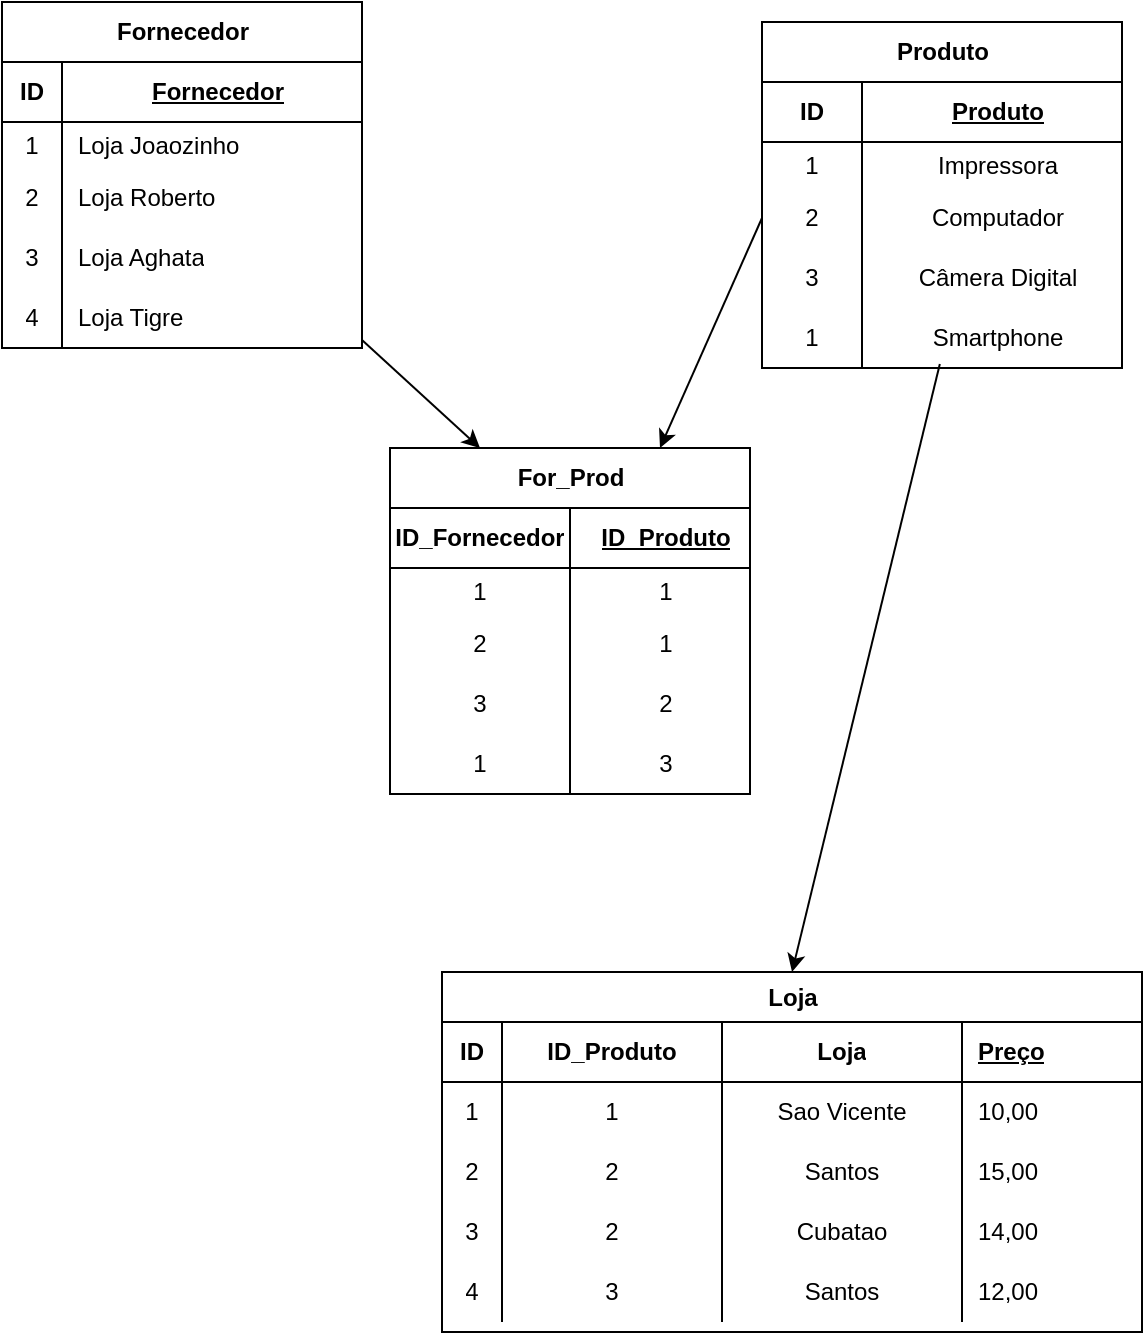 <mxfile version="24.3.1" type="github">
  <diagram name="Página-1" id="D6cGILMH5LcjSOIO3LDr">
    <mxGraphModel dx="1257" dy="657" grid="1" gridSize="10" guides="1" tooltips="1" connect="1" arrows="1" fold="1" page="1" pageScale="1" pageWidth="827" pageHeight="1169" math="0" shadow="0">
      <root>
        <mxCell id="0" />
        <mxCell id="1" parent="0" />
        <mxCell id="2qWnrkLFjEQ4z2sxAJ9m-39" value="Fornecedor" style="shape=table;startSize=30;container=1;collapsible=1;childLayout=tableLayout;fixedRows=1;rowLines=0;fontStyle=1;align=center;resizeLast=1;html=1;" vertex="1" parent="1">
          <mxGeometry x="130" y="10" width="180" height="173" as="geometry" />
        </mxCell>
        <mxCell id="2qWnrkLFjEQ4z2sxAJ9m-40" value="" style="shape=tableRow;horizontal=0;startSize=0;swimlaneHead=0;swimlaneBody=0;fillColor=none;collapsible=0;dropTarget=0;points=[[0,0.5],[1,0.5]];portConstraint=eastwest;top=0;left=0;right=0;bottom=1;" vertex="1" parent="2qWnrkLFjEQ4z2sxAJ9m-39">
          <mxGeometry y="30" width="180" height="30" as="geometry" />
        </mxCell>
        <mxCell id="2qWnrkLFjEQ4z2sxAJ9m-41" value="ID" style="shape=partialRectangle;connectable=0;fillColor=none;top=0;left=0;bottom=0;right=0;fontStyle=1;overflow=hidden;whiteSpace=wrap;html=1;" vertex="1" parent="2qWnrkLFjEQ4z2sxAJ9m-40">
          <mxGeometry width="30" height="30" as="geometry">
            <mxRectangle width="30" height="30" as="alternateBounds" />
          </mxGeometry>
        </mxCell>
        <mxCell id="2qWnrkLFjEQ4z2sxAJ9m-42" value="Fornecedor" style="shape=partialRectangle;connectable=0;fillColor=none;top=0;left=0;bottom=0;right=0;align=center;spacingLeft=6;fontStyle=5;overflow=hidden;whiteSpace=wrap;html=1;" vertex="1" parent="2qWnrkLFjEQ4z2sxAJ9m-40">
          <mxGeometry x="30" width="150" height="30" as="geometry">
            <mxRectangle width="150" height="30" as="alternateBounds" />
          </mxGeometry>
        </mxCell>
        <mxCell id="2qWnrkLFjEQ4z2sxAJ9m-43" value="" style="shape=tableRow;horizontal=0;startSize=0;swimlaneHead=0;swimlaneBody=0;fillColor=none;collapsible=0;dropTarget=0;points=[[0,0.5],[1,0.5]];portConstraint=eastwest;top=0;left=0;right=0;bottom=0;" vertex="1" parent="2qWnrkLFjEQ4z2sxAJ9m-39">
          <mxGeometry y="60" width="180" height="23" as="geometry" />
        </mxCell>
        <mxCell id="2qWnrkLFjEQ4z2sxAJ9m-44" value="1" style="shape=partialRectangle;connectable=0;fillColor=none;top=0;left=0;bottom=0;right=0;editable=1;overflow=hidden;whiteSpace=wrap;html=1;" vertex="1" parent="2qWnrkLFjEQ4z2sxAJ9m-43">
          <mxGeometry width="30" height="23" as="geometry">
            <mxRectangle width="30" height="23" as="alternateBounds" />
          </mxGeometry>
        </mxCell>
        <mxCell id="2qWnrkLFjEQ4z2sxAJ9m-45" value="Loja Joaozinho" style="shape=partialRectangle;connectable=0;fillColor=none;top=0;left=0;bottom=0;right=0;align=left;spacingLeft=6;overflow=hidden;whiteSpace=wrap;html=1;" vertex="1" parent="2qWnrkLFjEQ4z2sxAJ9m-43">
          <mxGeometry x="30" width="150" height="23" as="geometry">
            <mxRectangle width="150" height="23" as="alternateBounds" />
          </mxGeometry>
        </mxCell>
        <mxCell id="2qWnrkLFjEQ4z2sxAJ9m-46" value="" style="shape=tableRow;horizontal=0;startSize=0;swimlaneHead=0;swimlaneBody=0;fillColor=none;collapsible=0;dropTarget=0;points=[[0,0.5],[1,0.5]];portConstraint=eastwest;top=0;left=0;right=0;bottom=0;" vertex="1" parent="2qWnrkLFjEQ4z2sxAJ9m-39">
          <mxGeometry y="83" width="180" height="30" as="geometry" />
        </mxCell>
        <mxCell id="2qWnrkLFjEQ4z2sxAJ9m-47" value="2" style="shape=partialRectangle;connectable=0;fillColor=none;top=0;left=0;bottom=0;right=0;editable=1;overflow=hidden;whiteSpace=wrap;html=1;" vertex="1" parent="2qWnrkLFjEQ4z2sxAJ9m-46">
          <mxGeometry width="30" height="30" as="geometry">
            <mxRectangle width="30" height="30" as="alternateBounds" />
          </mxGeometry>
        </mxCell>
        <mxCell id="2qWnrkLFjEQ4z2sxAJ9m-48" value="Loja Roberto" style="shape=partialRectangle;connectable=0;fillColor=none;top=0;left=0;bottom=0;right=0;align=left;spacingLeft=6;overflow=hidden;whiteSpace=wrap;html=1;" vertex="1" parent="2qWnrkLFjEQ4z2sxAJ9m-46">
          <mxGeometry x="30" width="150" height="30" as="geometry">
            <mxRectangle width="150" height="30" as="alternateBounds" />
          </mxGeometry>
        </mxCell>
        <mxCell id="2qWnrkLFjEQ4z2sxAJ9m-49" value="" style="shape=tableRow;horizontal=0;startSize=0;swimlaneHead=0;swimlaneBody=0;fillColor=none;collapsible=0;dropTarget=0;points=[[0,0.5],[1,0.5]];portConstraint=eastwest;top=0;left=0;right=0;bottom=0;" vertex="1" parent="2qWnrkLFjEQ4z2sxAJ9m-39">
          <mxGeometry y="113" width="180" height="30" as="geometry" />
        </mxCell>
        <mxCell id="2qWnrkLFjEQ4z2sxAJ9m-50" value="3" style="shape=partialRectangle;connectable=0;fillColor=none;top=0;left=0;bottom=0;right=0;editable=1;overflow=hidden;whiteSpace=wrap;html=1;" vertex="1" parent="2qWnrkLFjEQ4z2sxAJ9m-49">
          <mxGeometry width="30" height="30" as="geometry">
            <mxRectangle width="30" height="30" as="alternateBounds" />
          </mxGeometry>
        </mxCell>
        <mxCell id="2qWnrkLFjEQ4z2sxAJ9m-51" value="Loja Aghata" style="shape=partialRectangle;connectable=0;fillColor=none;top=0;left=0;bottom=0;right=0;align=left;spacingLeft=6;overflow=hidden;whiteSpace=wrap;html=1;" vertex="1" parent="2qWnrkLFjEQ4z2sxAJ9m-49">
          <mxGeometry x="30" width="150" height="30" as="geometry">
            <mxRectangle width="150" height="30" as="alternateBounds" />
          </mxGeometry>
        </mxCell>
        <mxCell id="2qWnrkLFjEQ4z2sxAJ9m-66" value="" style="shape=tableRow;horizontal=0;startSize=0;swimlaneHead=0;swimlaneBody=0;fillColor=none;collapsible=0;dropTarget=0;points=[[0,0.5],[1,0.5]];portConstraint=eastwest;top=0;left=0;right=0;bottom=0;" vertex="1" parent="2qWnrkLFjEQ4z2sxAJ9m-39">
          <mxGeometry y="143" width="180" height="30" as="geometry" />
        </mxCell>
        <mxCell id="2qWnrkLFjEQ4z2sxAJ9m-67" value="4" style="shape=partialRectangle;connectable=0;fillColor=none;top=0;left=0;bottom=0;right=0;editable=1;overflow=hidden;whiteSpace=wrap;html=1;" vertex="1" parent="2qWnrkLFjEQ4z2sxAJ9m-66">
          <mxGeometry width="30" height="30" as="geometry">
            <mxRectangle width="30" height="30" as="alternateBounds" />
          </mxGeometry>
        </mxCell>
        <mxCell id="2qWnrkLFjEQ4z2sxAJ9m-68" value="Loja Tigre" style="shape=partialRectangle;connectable=0;fillColor=none;top=0;left=0;bottom=0;right=0;align=left;spacingLeft=6;overflow=hidden;whiteSpace=wrap;html=1;" vertex="1" parent="2qWnrkLFjEQ4z2sxAJ9m-66">
          <mxGeometry x="30" width="150" height="30" as="geometry">
            <mxRectangle width="150" height="30" as="alternateBounds" />
          </mxGeometry>
        </mxCell>
        <mxCell id="2qWnrkLFjEQ4z2sxAJ9m-73" value="For_Prod" style="shape=table;startSize=30;container=1;collapsible=1;childLayout=tableLayout;fixedRows=1;rowLines=0;fontStyle=1;align=center;resizeLast=1;html=1;" vertex="1" parent="1">
          <mxGeometry x="324" y="233" width="180" height="173" as="geometry" />
        </mxCell>
        <mxCell id="2qWnrkLFjEQ4z2sxAJ9m-74" value="" style="shape=tableRow;horizontal=0;startSize=0;swimlaneHead=0;swimlaneBody=0;fillColor=none;collapsible=0;dropTarget=0;points=[[0,0.5],[1,0.5]];portConstraint=eastwest;top=0;left=0;right=0;bottom=1;" vertex="1" parent="2qWnrkLFjEQ4z2sxAJ9m-73">
          <mxGeometry y="30" width="180" height="30" as="geometry" />
        </mxCell>
        <mxCell id="2qWnrkLFjEQ4z2sxAJ9m-75" value="ID_Fornecedor" style="shape=partialRectangle;connectable=0;fillColor=none;top=0;left=0;bottom=0;right=0;fontStyle=1;overflow=hidden;whiteSpace=wrap;html=1;" vertex="1" parent="2qWnrkLFjEQ4z2sxAJ9m-74">
          <mxGeometry width="90" height="30" as="geometry">
            <mxRectangle width="90" height="30" as="alternateBounds" />
          </mxGeometry>
        </mxCell>
        <mxCell id="2qWnrkLFjEQ4z2sxAJ9m-76" value="ID_Produto" style="shape=partialRectangle;connectable=0;fillColor=none;top=0;left=0;bottom=0;right=0;align=center;spacingLeft=6;fontStyle=5;overflow=hidden;whiteSpace=wrap;html=1;" vertex="1" parent="2qWnrkLFjEQ4z2sxAJ9m-74">
          <mxGeometry x="90" width="90" height="30" as="geometry">
            <mxRectangle width="90" height="30" as="alternateBounds" />
          </mxGeometry>
        </mxCell>
        <mxCell id="2qWnrkLFjEQ4z2sxAJ9m-77" value="" style="shape=tableRow;horizontal=0;startSize=0;swimlaneHead=0;swimlaneBody=0;fillColor=none;collapsible=0;dropTarget=0;points=[[0,0.5],[1,0.5]];portConstraint=eastwest;top=0;left=0;right=0;bottom=0;" vertex="1" parent="2qWnrkLFjEQ4z2sxAJ9m-73">
          <mxGeometry y="60" width="180" height="23" as="geometry" />
        </mxCell>
        <mxCell id="2qWnrkLFjEQ4z2sxAJ9m-78" value="1" style="shape=partialRectangle;connectable=0;fillColor=none;top=0;left=0;bottom=0;right=0;editable=1;overflow=hidden;whiteSpace=wrap;html=1;" vertex="1" parent="2qWnrkLFjEQ4z2sxAJ9m-77">
          <mxGeometry width="90" height="23" as="geometry">
            <mxRectangle width="90" height="23" as="alternateBounds" />
          </mxGeometry>
        </mxCell>
        <mxCell id="2qWnrkLFjEQ4z2sxAJ9m-79" value="1" style="shape=partialRectangle;connectable=0;fillColor=none;top=0;left=0;bottom=0;right=0;align=center;spacingLeft=6;overflow=hidden;whiteSpace=wrap;html=1;" vertex="1" parent="2qWnrkLFjEQ4z2sxAJ9m-77">
          <mxGeometry x="90" width="90" height="23" as="geometry">
            <mxRectangle width="90" height="23" as="alternateBounds" />
          </mxGeometry>
        </mxCell>
        <mxCell id="2qWnrkLFjEQ4z2sxAJ9m-80" value="" style="shape=tableRow;horizontal=0;startSize=0;swimlaneHead=0;swimlaneBody=0;fillColor=none;collapsible=0;dropTarget=0;points=[[0,0.5],[1,0.5]];portConstraint=eastwest;top=0;left=0;right=0;bottom=0;" vertex="1" parent="2qWnrkLFjEQ4z2sxAJ9m-73">
          <mxGeometry y="83" width="180" height="30" as="geometry" />
        </mxCell>
        <mxCell id="2qWnrkLFjEQ4z2sxAJ9m-81" value="2" style="shape=partialRectangle;connectable=0;fillColor=none;top=0;left=0;bottom=0;right=0;editable=1;overflow=hidden;whiteSpace=wrap;html=1;" vertex="1" parent="2qWnrkLFjEQ4z2sxAJ9m-80">
          <mxGeometry width="90" height="30" as="geometry">
            <mxRectangle width="90" height="30" as="alternateBounds" />
          </mxGeometry>
        </mxCell>
        <mxCell id="2qWnrkLFjEQ4z2sxAJ9m-82" value="1" style="shape=partialRectangle;connectable=0;fillColor=none;top=0;left=0;bottom=0;right=0;align=center;spacingLeft=6;overflow=hidden;whiteSpace=wrap;html=1;" vertex="1" parent="2qWnrkLFjEQ4z2sxAJ9m-80">
          <mxGeometry x="90" width="90" height="30" as="geometry">
            <mxRectangle width="90" height="30" as="alternateBounds" />
          </mxGeometry>
        </mxCell>
        <mxCell id="2qWnrkLFjEQ4z2sxAJ9m-83" value="" style="shape=tableRow;horizontal=0;startSize=0;swimlaneHead=0;swimlaneBody=0;fillColor=none;collapsible=0;dropTarget=0;points=[[0,0.5],[1,0.5]];portConstraint=eastwest;top=0;left=0;right=0;bottom=0;" vertex="1" parent="2qWnrkLFjEQ4z2sxAJ9m-73">
          <mxGeometry y="113" width="180" height="30" as="geometry" />
        </mxCell>
        <mxCell id="2qWnrkLFjEQ4z2sxAJ9m-84" value="3" style="shape=partialRectangle;connectable=0;fillColor=none;top=0;left=0;bottom=0;right=0;editable=1;overflow=hidden;whiteSpace=wrap;html=1;" vertex="1" parent="2qWnrkLFjEQ4z2sxAJ9m-83">
          <mxGeometry width="90" height="30" as="geometry">
            <mxRectangle width="90" height="30" as="alternateBounds" />
          </mxGeometry>
        </mxCell>
        <mxCell id="2qWnrkLFjEQ4z2sxAJ9m-85" value="2" style="shape=partialRectangle;connectable=0;fillColor=none;top=0;left=0;bottom=0;right=0;align=center;spacingLeft=6;overflow=hidden;whiteSpace=wrap;html=1;" vertex="1" parent="2qWnrkLFjEQ4z2sxAJ9m-83">
          <mxGeometry x="90" width="90" height="30" as="geometry">
            <mxRectangle width="90" height="30" as="alternateBounds" />
          </mxGeometry>
        </mxCell>
        <mxCell id="2qWnrkLFjEQ4z2sxAJ9m-86" value="" style="shape=tableRow;horizontal=0;startSize=0;swimlaneHead=0;swimlaneBody=0;fillColor=none;collapsible=0;dropTarget=0;points=[[0,0.5],[1,0.5]];portConstraint=eastwest;top=0;left=0;right=0;bottom=0;" vertex="1" parent="2qWnrkLFjEQ4z2sxAJ9m-73">
          <mxGeometry y="143" width="180" height="30" as="geometry" />
        </mxCell>
        <mxCell id="2qWnrkLFjEQ4z2sxAJ9m-87" value="1" style="shape=partialRectangle;connectable=0;fillColor=none;top=0;left=0;bottom=0;right=0;editable=1;overflow=hidden;whiteSpace=wrap;html=1;" vertex="1" parent="2qWnrkLFjEQ4z2sxAJ9m-86">
          <mxGeometry width="90" height="30" as="geometry">
            <mxRectangle width="90" height="30" as="alternateBounds" />
          </mxGeometry>
        </mxCell>
        <mxCell id="2qWnrkLFjEQ4z2sxAJ9m-88" value="3" style="shape=partialRectangle;connectable=0;fillColor=none;top=0;left=0;bottom=0;right=0;align=center;spacingLeft=6;overflow=hidden;whiteSpace=wrap;html=1;" vertex="1" parent="2qWnrkLFjEQ4z2sxAJ9m-86">
          <mxGeometry x="90" width="90" height="30" as="geometry">
            <mxRectangle width="90" height="30" as="alternateBounds" />
          </mxGeometry>
        </mxCell>
        <mxCell id="2qWnrkLFjEQ4z2sxAJ9m-89" value="Produto" style="shape=table;startSize=30;container=1;collapsible=1;childLayout=tableLayout;fixedRows=1;rowLines=0;fontStyle=1;align=center;resizeLast=1;html=1;" vertex="1" parent="1">
          <mxGeometry x="510" y="20" width="180" height="173" as="geometry">
            <mxRectangle x="540" y="30" width="80" height="30" as="alternateBounds" />
          </mxGeometry>
        </mxCell>
        <mxCell id="2qWnrkLFjEQ4z2sxAJ9m-90" value="" style="shape=tableRow;horizontal=0;startSize=0;swimlaneHead=0;swimlaneBody=0;fillColor=none;collapsible=0;dropTarget=0;points=[[0,0.5],[1,0.5]];portConstraint=eastwest;top=0;left=0;right=0;bottom=1;" vertex="1" parent="2qWnrkLFjEQ4z2sxAJ9m-89">
          <mxGeometry y="30" width="180" height="30" as="geometry" />
        </mxCell>
        <mxCell id="2qWnrkLFjEQ4z2sxAJ9m-91" value="ID" style="shape=partialRectangle;connectable=0;fillColor=none;top=0;left=0;bottom=0;right=0;fontStyle=1;overflow=hidden;whiteSpace=wrap;html=1;" vertex="1" parent="2qWnrkLFjEQ4z2sxAJ9m-90">
          <mxGeometry width="50" height="30" as="geometry">
            <mxRectangle width="50" height="30" as="alternateBounds" />
          </mxGeometry>
        </mxCell>
        <mxCell id="2qWnrkLFjEQ4z2sxAJ9m-92" value="Produto" style="shape=partialRectangle;connectable=0;fillColor=none;top=0;left=0;bottom=0;right=0;align=center;spacingLeft=6;fontStyle=5;overflow=hidden;whiteSpace=wrap;html=1;" vertex="1" parent="2qWnrkLFjEQ4z2sxAJ9m-90">
          <mxGeometry x="50" width="130" height="30" as="geometry">
            <mxRectangle width="130" height="30" as="alternateBounds" />
          </mxGeometry>
        </mxCell>
        <mxCell id="2qWnrkLFjEQ4z2sxAJ9m-93" value="" style="shape=tableRow;horizontal=0;startSize=0;swimlaneHead=0;swimlaneBody=0;fillColor=none;collapsible=0;dropTarget=0;points=[[0,0.5],[1,0.5]];portConstraint=eastwest;top=0;left=0;right=0;bottom=0;" vertex="1" parent="2qWnrkLFjEQ4z2sxAJ9m-89">
          <mxGeometry y="60" width="180" height="23" as="geometry" />
        </mxCell>
        <mxCell id="2qWnrkLFjEQ4z2sxAJ9m-94" value="1" style="shape=partialRectangle;connectable=0;fillColor=none;top=0;left=0;bottom=0;right=0;editable=1;overflow=hidden;whiteSpace=wrap;html=1;" vertex="1" parent="2qWnrkLFjEQ4z2sxAJ9m-93">
          <mxGeometry width="50" height="23" as="geometry">
            <mxRectangle width="50" height="23" as="alternateBounds" />
          </mxGeometry>
        </mxCell>
        <mxCell id="2qWnrkLFjEQ4z2sxAJ9m-95" value="Impressora" style="shape=partialRectangle;connectable=0;fillColor=none;top=0;left=0;bottom=0;right=0;align=center;spacingLeft=6;overflow=hidden;whiteSpace=wrap;html=1;" vertex="1" parent="2qWnrkLFjEQ4z2sxAJ9m-93">
          <mxGeometry x="50" width="130" height="23" as="geometry">
            <mxRectangle width="130" height="23" as="alternateBounds" />
          </mxGeometry>
        </mxCell>
        <mxCell id="2qWnrkLFjEQ4z2sxAJ9m-96" value="" style="shape=tableRow;horizontal=0;startSize=0;swimlaneHead=0;swimlaneBody=0;fillColor=none;collapsible=0;dropTarget=0;points=[[0,0.5],[1,0.5]];portConstraint=eastwest;top=0;left=0;right=0;bottom=0;" vertex="1" parent="2qWnrkLFjEQ4z2sxAJ9m-89">
          <mxGeometry y="83" width="180" height="30" as="geometry" />
        </mxCell>
        <mxCell id="2qWnrkLFjEQ4z2sxAJ9m-97" value="2" style="shape=partialRectangle;connectable=0;fillColor=none;top=0;left=0;bottom=0;right=0;editable=1;overflow=hidden;whiteSpace=wrap;html=1;" vertex="1" parent="2qWnrkLFjEQ4z2sxAJ9m-96">
          <mxGeometry width="50" height="30" as="geometry">
            <mxRectangle width="50" height="30" as="alternateBounds" />
          </mxGeometry>
        </mxCell>
        <mxCell id="2qWnrkLFjEQ4z2sxAJ9m-98" value="Computador" style="shape=partialRectangle;connectable=0;fillColor=none;top=0;left=0;bottom=0;right=0;align=center;spacingLeft=6;overflow=hidden;whiteSpace=wrap;html=1;" vertex="1" parent="2qWnrkLFjEQ4z2sxAJ9m-96">
          <mxGeometry x="50" width="130" height="30" as="geometry">
            <mxRectangle width="130" height="30" as="alternateBounds" />
          </mxGeometry>
        </mxCell>
        <mxCell id="2qWnrkLFjEQ4z2sxAJ9m-99" value="" style="shape=tableRow;horizontal=0;startSize=0;swimlaneHead=0;swimlaneBody=0;fillColor=none;collapsible=0;dropTarget=0;points=[[0,0.5],[1,0.5]];portConstraint=eastwest;top=0;left=0;right=0;bottom=0;" vertex="1" parent="2qWnrkLFjEQ4z2sxAJ9m-89">
          <mxGeometry y="113" width="180" height="30" as="geometry" />
        </mxCell>
        <mxCell id="2qWnrkLFjEQ4z2sxAJ9m-100" value="3" style="shape=partialRectangle;connectable=0;fillColor=none;top=0;left=0;bottom=0;right=0;editable=1;overflow=hidden;whiteSpace=wrap;html=1;" vertex="1" parent="2qWnrkLFjEQ4z2sxAJ9m-99">
          <mxGeometry width="50" height="30" as="geometry">
            <mxRectangle width="50" height="30" as="alternateBounds" />
          </mxGeometry>
        </mxCell>
        <mxCell id="2qWnrkLFjEQ4z2sxAJ9m-101" value="Câmera Digital" style="shape=partialRectangle;connectable=0;fillColor=none;top=0;left=0;bottom=0;right=0;align=center;spacingLeft=6;overflow=hidden;whiteSpace=wrap;html=1;" vertex="1" parent="2qWnrkLFjEQ4z2sxAJ9m-99">
          <mxGeometry x="50" width="130" height="30" as="geometry">
            <mxRectangle width="130" height="30" as="alternateBounds" />
          </mxGeometry>
        </mxCell>
        <mxCell id="2qWnrkLFjEQ4z2sxAJ9m-102" value="" style="shape=tableRow;horizontal=0;startSize=0;swimlaneHead=0;swimlaneBody=0;fillColor=none;collapsible=0;dropTarget=0;points=[[0,0.5],[1,0.5]];portConstraint=eastwest;top=0;left=0;right=0;bottom=0;" vertex="1" parent="2qWnrkLFjEQ4z2sxAJ9m-89">
          <mxGeometry y="143" width="180" height="30" as="geometry" />
        </mxCell>
        <mxCell id="2qWnrkLFjEQ4z2sxAJ9m-103" value="1" style="shape=partialRectangle;connectable=0;fillColor=none;top=0;left=0;bottom=0;right=0;editable=1;overflow=hidden;whiteSpace=wrap;html=1;" vertex="1" parent="2qWnrkLFjEQ4z2sxAJ9m-102">
          <mxGeometry width="50" height="30" as="geometry">
            <mxRectangle width="50" height="30" as="alternateBounds" />
          </mxGeometry>
        </mxCell>
        <mxCell id="2qWnrkLFjEQ4z2sxAJ9m-104" value="Smartphone" style="shape=partialRectangle;connectable=0;fillColor=none;top=0;left=0;bottom=0;right=0;align=center;spacingLeft=6;overflow=hidden;whiteSpace=wrap;html=1;" vertex="1" parent="2qWnrkLFjEQ4z2sxAJ9m-102">
          <mxGeometry x="50" width="130" height="30" as="geometry">
            <mxRectangle width="130" height="30" as="alternateBounds" />
          </mxGeometry>
        </mxCell>
        <mxCell id="2qWnrkLFjEQ4z2sxAJ9m-105" value="Loja" style="shape=table;startSize=25;container=1;collapsible=1;childLayout=tableLayout;fixedRows=1;rowLines=0;fontStyle=1;align=center;resizeLast=1;html=1;strokeColor=default;" vertex="1" parent="1">
          <mxGeometry x="350" y="495" width="350" height="180" as="geometry" />
        </mxCell>
        <mxCell id="2qWnrkLFjEQ4z2sxAJ9m-106" value="" style="shape=tableRow;horizontal=0;startSize=0;swimlaneHead=0;swimlaneBody=0;fillColor=none;collapsible=0;dropTarget=0;points=[[0,0.5],[1,0.5]];portConstraint=eastwest;top=0;left=0;right=0;bottom=1;" vertex="1" parent="2qWnrkLFjEQ4z2sxAJ9m-105">
          <mxGeometry y="25" width="350" height="30" as="geometry" />
        </mxCell>
        <mxCell id="2qWnrkLFjEQ4z2sxAJ9m-142" value="ID" style="shape=partialRectangle;connectable=0;fillColor=none;top=0;left=0;bottom=0;right=0;fontStyle=1;overflow=hidden;whiteSpace=wrap;html=1;" vertex="1" parent="2qWnrkLFjEQ4z2sxAJ9m-106">
          <mxGeometry width="30" height="30" as="geometry">
            <mxRectangle width="30" height="30" as="alternateBounds" />
          </mxGeometry>
        </mxCell>
        <mxCell id="2qWnrkLFjEQ4z2sxAJ9m-137" value="ID_Produto" style="shape=partialRectangle;connectable=0;fillColor=none;top=0;left=0;bottom=0;right=0;fontStyle=1;overflow=hidden;whiteSpace=wrap;html=1;" vertex="1" parent="2qWnrkLFjEQ4z2sxAJ9m-106">
          <mxGeometry x="30" width="110" height="30" as="geometry">
            <mxRectangle width="110" height="30" as="alternateBounds" />
          </mxGeometry>
        </mxCell>
        <mxCell id="2qWnrkLFjEQ4z2sxAJ9m-107" value="Loja" style="shape=partialRectangle;connectable=0;fillColor=none;top=0;left=0;bottom=0;right=0;fontStyle=1;overflow=hidden;whiteSpace=wrap;html=1;" vertex="1" parent="2qWnrkLFjEQ4z2sxAJ9m-106">
          <mxGeometry x="140" width="120" height="30" as="geometry">
            <mxRectangle width="120" height="30" as="alternateBounds" />
          </mxGeometry>
        </mxCell>
        <mxCell id="2qWnrkLFjEQ4z2sxAJ9m-108" value="Preço" style="shape=partialRectangle;connectable=0;fillColor=none;top=0;left=0;bottom=0;right=0;align=left;spacingLeft=6;fontStyle=5;overflow=hidden;whiteSpace=wrap;html=1;" vertex="1" parent="2qWnrkLFjEQ4z2sxAJ9m-106">
          <mxGeometry x="260" width="90" height="30" as="geometry">
            <mxRectangle width="90" height="30" as="alternateBounds" />
          </mxGeometry>
        </mxCell>
        <mxCell id="2qWnrkLFjEQ4z2sxAJ9m-109" value="" style="shape=tableRow;horizontal=0;startSize=0;swimlaneHead=0;swimlaneBody=0;fillColor=none;collapsible=0;dropTarget=0;points=[[0,0.5],[1,0.5]];portConstraint=eastwest;top=0;left=0;right=0;bottom=0;" vertex="1" parent="2qWnrkLFjEQ4z2sxAJ9m-105">
          <mxGeometry y="55" width="350" height="30" as="geometry" />
        </mxCell>
        <mxCell id="2qWnrkLFjEQ4z2sxAJ9m-143" value="1" style="shape=partialRectangle;connectable=0;fillColor=none;top=0;left=0;bottom=0;right=0;editable=1;overflow=hidden;whiteSpace=wrap;html=1;" vertex="1" parent="2qWnrkLFjEQ4z2sxAJ9m-109">
          <mxGeometry width="30" height="30" as="geometry">
            <mxRectangle width="30" height="30" as="alternateBounds" />
          </mxGeometry>
        </mxCell>
        <mxCell id="2qWnrkLFjEQ4z2sxAJ9m-138" value="1" style="shape=partialRectangle;connectable=0;fillColor=none;top=0;left=0;bottom=0;right=0;editable=1;overflow=hidden;whiteSpace=wrap;html=1;" vertex="1" parent="2qWnrkLFjEQ4z2sxAJ9m-109">
          <mxGeometry x="30" width="110" height="30" as="geometry">
            <mxRectangle width="110" height="30" as="alternateBounds" />
          </mxGeometry>
        </mxCell>
        <mxCell id="2qWnrkLFjEQ4z2sxAJ9m-110" value="Sao Vicente" style="shape=partialRectangle;connectable=0;fillColor=none;top=0;left=0;bottom=0;right=0;editable=1;overflow=hidden;whiteSpace=wrap;html=1;" vertex="1" parent="2qWnrkLFjEQ4z2sxAJ9m-109">
          <mxGeometry x="140" width="120" height="30" as="geometry">
            <mxRectangle width="120" height="30" as="alternateBounds" />
          </mxGeometry>
        </mxCell>
        <mxCell id="2qWnrkLFjEQ4z2sxAJ9m-111" value="10,00" style="shape=partialRectangle;connectable=0;fillColor=none;top=0;left=0;bottom=0;right=0;align=left;spacingLeft=6;overflow=hidden;whiteSpace=wrap;html=1;" vertex="1" parent="2qWnrkLFjEQ4z2sxAJ9m-109">
          <mxGeometry x="260" width="90" height="30" as="geometry">
            <mxRectangle width="90" height="30" as="alternateBounds" />
          </mxGeometry>
        </mxCell>
        <mxCell id="2qWnrkLFjEQ4z2sxAJ9m-112" value="" style="shape=tableRow;horizontal=0;startSize=0;swimlaneHead=0;swimlaneBody=0;fillColor=none;collapsible=0;dropTarget=0;points=[[0,0.5],[1,0.5]];portConstraint=eastwest;top=0;left=0;right=0;bottom=0;" vertex="1" parent="2qWnrkLFjEQ4z2sxAJ9m-105">
          <mxGeometry y="85" width="350" height="30" as="geometry" />
        </mxCell>
        <mxCell id="2qWnrkLFjEQ4z2sxAJ9m-144" value="2" style="shape=partialRectangle;connectable=0;fillColor=none;top=0;left=0;bottom=0;right=0;editable=1;overflow=hidden;whiteSpace=wrap;html=1;" vertex="1" parent="2qWnrkLFjEQ4z2sxAJ9m-112">
          <mxGeometry width="30" height="30" as="geometry">
            <mxRectangle width="30" height="30" as="alternateBounds" />
          </mxGeometry>
        </mxCell>
        <mxCell id="2qWnrkLFjEQ4z2sxAJ9m-139" value="2" style="shape=partialRectangle;connectable=0;fillColor=none;top=0;left=0;bottom=0;right=0;editable=1;overflow=hidden;whiteSpace=wrap;html=1;" vertex="1" parent="2qWnrkLFjEQ4z2sxAJ9m-112">
          <mxGeometry x="30" width="110" height="30" as="geometry">
            <mxRectangle width="110" height="30" as="alternateBounds" />
          </mxGeometry>
        </mxCell>
        <mxCell id="2qWnrkLFjEQ4z2sxAJ9m-113" value="Santos" style="shape=partialRectangle;connectable=0;fillColor=none;top=0;left=0;bottom=0;right=0;editable=1;overflow=hidden;whiteSpace=wrap;html=1;strokeColor=default;" vertex="1" parent="2qWnrkLFjEQ4z2sxAJ9m-112">
          <mxGeometry x="140" width="120" height="30" as="geometry">
            <mxRectangle width="120" height="30" as="alternateBounds" />
          </mxGeometry>
        </mxCell>
        <mxCell id="2qWnrkLFjEQ4z2sxAJ9m-114" value="15,00" style="shape=partialRectangle;connectable=0;fillColor=none;top=0;left=0;bottom=0;right=0;align=left;spacingLeft=6;overflow=hidden;whiteSpace=wrap;html=1;" vertex="1" parent="2qWnrkLFjEQ4z2sxAJ9m-112">
          <mxGeometry x="260" width="90" height="30" as="geometry">
            <mxRectangle width="90" height="30" as="alternateBounds" />
          </mxGeometry>
        </mxCell>
        <mxCell id="2qWnrkLFjEQ4z2sxAJ9m-115" value="" style="shape=tableRow;horizontal=0;startSize=0;swimlaneHead=0;swimlaneBody=0;fillColor=none;collapsible=0;dropTarget=0;points=[[0,0.5],[1,0.5]];portConstraint=eastwest;top=0;left=0;right=0;bottom=0;" vertex="1" parent="2qWnrkLFjEQ4z2sxAJ9m-105">
          <mxGeometry y="115" width="350" height="30" as="geometry" />
        </mxCell>
        <mxCell id="2qWnrkLFjEQ4z2sxAJ9m-145" value="3" style="shape=partialRectangle;connectable=0;fillColor=none;top=0;left=0;bottom=0;right=0;editable=1;overflow=hidden;whiteSpace=wrap;html=1;" vertex="1" parent="2qWnrkLFjEQ4z2sxAJ9m-115">
          <mxGeometry width="30" height="30" as="geometry">
            <mxRectangle width="30" height="30" as="alternateBounds" />
          </mxGeometry>
        </mxCell>
        <mxCell id="2qWnrkLFjEQ4z2sxAJ9m-140" value="2" style="shape=partialRectangle;connectable=0;fillColor=none;top=0;left=0;bottom=0;right=0;editable=1;overflow=hidden;whiteSpace=wrap;html=1;" vertex="1" parent="2qWnrkLFjEQ4z2sxAJ9m-115">
          <mxGeometry x="30" width="110" height="30" as="geometry">
            <mxRectangle width="110" height="30" as="alternateBounds" />
          </mxGeometry>
        </mxCell>
        <mxCell id="2qWnrkLFjEQ4z2sxAJ9m-116" value="Cubatao" style="shape=partialRectangle;connectable=0;fillColor=none;top=0;left=0;bottom=0;right=0;editable=1;overflow=hidden;whiteSpace=wrap;html=1;" vertex="1" parent="2qWnrkLFjEQ4z2sxAJ9m-115">
          <mxGeometry x="140" width="120" height="30" as="geometry">
            <mxRectangle width="120" height="30" as="alternateBounds" />
          </mxGeometry>
        </mxCell>
        <mxCell id="2qWnrkLFjEQ4z2sxAJ9m-117" value="14,00" style="shape=partialRectangle;connectable=0;fillColor=none;top=0;left=0;bottom=0;right=0;align=left;spacingLeft=6;overflow=hidden;whiteSpace=wrap;html=1;" vertex="1" parent="2qWnrkLFjEQ4z2sxAJ9m-115">
          <mxGeometry x="260" width="90" height="30" as="geometry">
            <mxRectangle width="90" height="30" as="alternateBounds" />
          </mxGeometry>
        </mxCell>
        <mxCell id="2qWnrkLFjEQ4z2sxAJ9m-118" value="" style="shape=tableRow;horizontal=0;startSize=0;swimlaneHead=0;swimlaneBody=0;fillColor=none;collapsible=0;dropTarget=0;points=[[0,0.5],[1,0.5]];portConstraint=eastwest;top=0;left=0;right=0;bottom=0;" vertex="1" parent="2qWnrkLFjEQ4z2sxAJ9m-105">
          <mxGeometry y="145" width="350" height="30" as="geometry" />
        </mxCell>
        <mxCell id="2qWnrkLFjEQ4z2sxAJ9m-146" value="4" style="shape=partialRectangle;connectable=0;fillColor=none;top=0;left=0;bottom=0;right=0;editable=1;overflow=hidden;whiteSpace=wrap;html=1;" vertex="1" parent="2qWnrkLFjEQ4z2sxAJ9m-118">
          <mxGeometry width="30" height="30" as="geometry">
            <mxRectangle width="30" height="30" as="alternateBounds" />
          </mxGeometry>
        </mxCell>
        <mxCell id="2qWnrkLFjEQ4z2sxAJ9m-141" value="3" style="shape=partialRectangle;connectable=0;fillColor=none;top=0;left=0;bottom=0;right=0;editable=1;overflow=hidden;whiteSpace=wrap;html=1;" vertex="1" parent="2qWnrkLFjEQ4z2sxAJ9m-118">
          <mxGeometry x="30" width="110" height="30" as="geometry">
            <mxRectangle width="110" height="30" as="alternateBounds" />
          </mxGeometry>
        </mxCell>
        <mxCell id="2qWnrkLFjEQ4z2sxAJ9m-119" value="Santos" style="shape=partialRectangle;connectable=0;fillColor=none;top=0;left=0;bottom=0;right=0;editable=1;overflow=hidden;whiteSpace=wrap;html=1;" vertex="1" parent="2qWnrkLFjEQ4z2sxAJ9m-118">
          <mxGeometry x="140" width="120" height="30" as="geometry">
            <mxRectangle width="120" height="30" as="alternateBounds" />
          </mxGeometry>
        </mxCell>
        <mxCell id="2qWnrkLFjEQ4z2sxAJ9m-120" value="12,00" style="shape=partialRectangle;connectable=0;fillColor=none;top=0;left=0;bottom=0;right=0;align=left;spacingLeft=6;overflow=hidden;whiteSpace=wrap;html=1;" vertex="1" parent="2qWnrkLFjEQ4z2sxAJ9m-118">
          <mxGeometry x="260" width="90" height="30" as="geometry">
            <mxRectangle width="90" height="30" as="alternateBounds" />
          </mxGeometry>
        </mxCell>
        <mxCell id="2qWnrkLFjEQ4z2sxAJ9m-148" value="" style="endArrow=classic;html=1;rounded=0;entryX=0.25;entryY=0;entryDx=0;entryDy=0;" edge="1" parent="1" source="2qWnrkLFjEQ4z2sxAJ9m-39" target="2qWnrkLFjEQ4z2sxAJ9m-73">
          <mxGeometry width="50" height="50" relative="1" as="geometry">
            <mxPoint x="300" y="170" as="sourcePoint" />
            <mxPoint x="370" y="180" as="targetPoint" />
          </mxGeometry>
        </mxCell>
        <mxCell id="2qWnrkLFjEQ4z2sxAJ9m-149" value="" style="endArrow=classic;html=1;rounded=0;exitX=0;exitY=0.5;exitDx=0;exitDy=0;entryX=0.75;entryY=0;entryDx=0;entryDy=0;" edge="1" parent="1" source="2qWnrkLFjEQ4z2sxAJ9m-96" target="2qWnrkLFjEQ4z2sxAJ9m-73">
          <mxGeometry width="50" height="50" relative="1" as="geometry">
            <mxPoint x="520" y="270" as="sourcePoint" />
            <mxPoint x="570" y="220" as="targetPoint" />
          </mxGeometry>
        </mxCell>
        <mxCell id="2qWnrkLFjEQ4z2sxAJ9m-152" value="" style="endArrow=classic;html=1;rounded=0;exitX=0.494;exitY=0.933;exitDx=0;exitDy=0;exitPerimeter=0;entryX=0.5;entryY=0;entryDx=0;entryDy=0;" edge="1" parent="1" source="2qWnrkLFjEQ4z2sxAJ9m-102" target="2qWnrkLFjEQ4z2sxAJ9m-105">
          <mxGeometry width="50" height="50" relative="1" as="geometry">
            <mxPoint x="550" y="370" as="sourcePoint" />
            <mxPoint x="600" y="320" as="targetPoint" />
            <Array as="points" />
          </mxGeometry>
        </mxCell>
      </root>
    </mxGraphModel>
  </diagram>
</mxfile>
